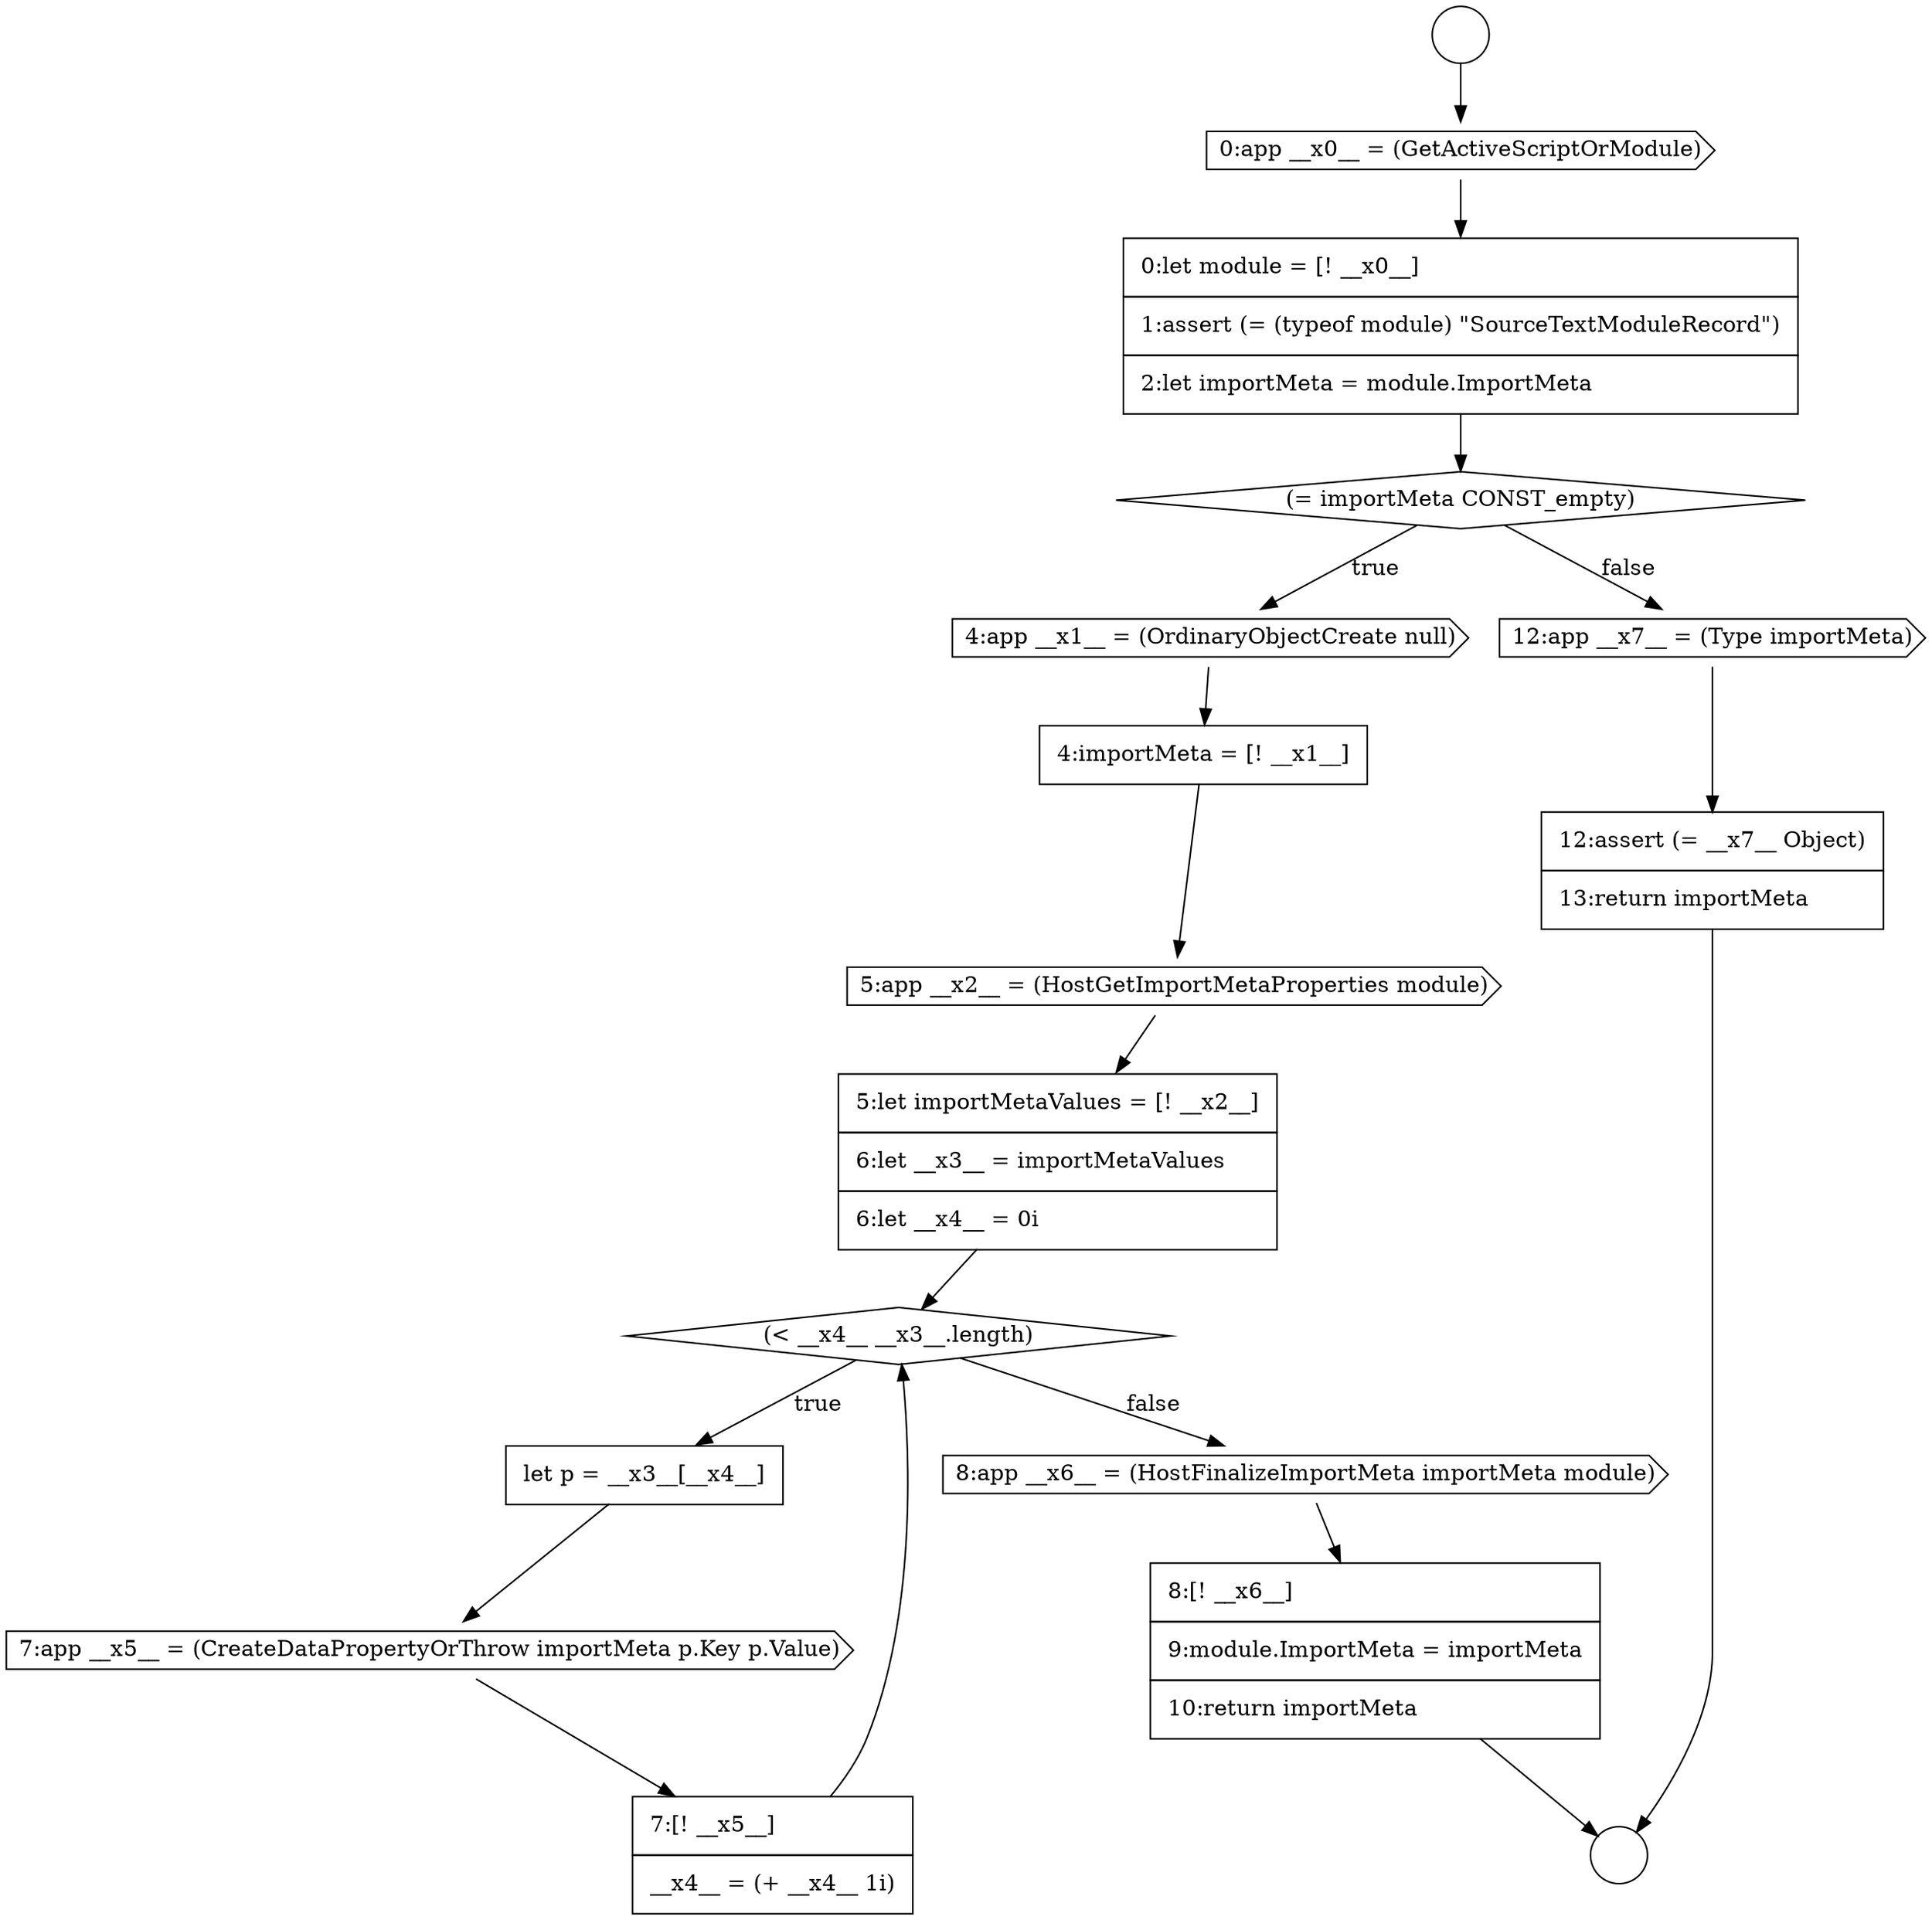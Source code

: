 digraph {
  node0 [shape=circle label=" " color="black" fillcolor="white" style=filled]
  node5 [shape=cds, label=<<font color="black">4:app __x1__ = (OrdinaryObjectCreate null)</font>> color="black" fillcolor="white" style=filled]
  node10 [shape=none, margin=0, label=<<font color="black">
    <table border="0" cellborder="1" cellspacing="0" cellpadding="10">
      <tr><td align="left">let p = __x3__[__x4__]</td></tr>
    </table>
  </font>> color="black" fillcolor="white" style=filled]
  node14 [shape=none, margin=0, label=<<font color="black">
    <table border="0" cellborder="1" cellspacing="0" cellpadding="10">
      <tr><td align="left">8:[! __x6__]</td></tr>
      <tr><td align="left">9:module.ImportMeta = importMeta</td></tr>
      <tr><td align="left">10:return importMeta</td></tr>
    </table>
  </font>> color="black" fillcolor="white" style=filled]
  node1 [shape=circle label=" " color="black" fillcolor="white" style=filled]
  node6 [shape=none, margin=0, label=<<font color="black">
    <table border="0" cellborder="1" cellspacing="0" cellpadding="10">
      <tr><td align="left">4:importMeta = [! __x1__]</td></tr>
    </table>
  </font>> color="black" fillcolor="white" style=filled]
  node9 [shape=diamond, label=<<font color="black">(&lt; __x4__ __x3__.length)</font>> color="black" fillcolor="white" style=filled]
  node13 [shape=cds, label=<<font color="black">8:app __x6__ = (HostFinalizeImportMeta importMeta module)</font>> color="black" fillcolor="white" style=filled]
  node2 [shape=cds, label=<<font color="black">0:app __x0__ = (GetActiveScriptOrModule)</font>> color="black" fillcolor="white" style=filled]
  node12 [shape=none, margin=0, label=<<font color="black">
    <table border="0" cellborder="1" cellspacing="0" cellpadding="10">
      <tr><td align="left">7:[! __x5__]</td></tr>
      <tr><td align="left">__x4__ = (+ __x4__ 1i)</td></tr>
    </table>
  </font>> color="black" fillcolor="white" style=filled]
  node7 [shape=cds, label=<<font color="black">5:app __x2__ = (HostGetImportMetaProperties module)</font>> color="black" fillcolor="white" style=filled]
  node3 [shape=none, margin=0, label=<<font color="black">
    <table border="0" cellborder="1" cellspacing="0" cellpadding="10">
      <tr><td align="left">0:let module = [! __x0__]</td></tr>
      <tr><td align="left">1:assert (= (typeof module) &quot;SourceTextModuleRecord&quot;)</td></tr>
      <tr><td align="left">2:let importMeta = module.ImportMeta</td></tr>
    </table>
  </font>> color="black" fillcolor="white" style=filled]
  node16 [shape=none, margin=0, label=<<font color="black">
    <table border="0" cellborder="1" cellspacing="0" cellpadding="10">
      <tr><td align="left">12:assert (= __x7__ Object)</td></tr>
      <tr><td align="left">13:return importMeta</td></tr>
    </table>
  </font>> color="black" fillcolor="white" style=filled]
  node11 [shape=cds, label=<<font color="black">7:app __x5__ = (CreateDataPropertyOrThrow importMeta p.Key p.Value)</font>> color="black" fillcolor="white" style=filled]
  node8 [shape=none, margin=0, label=<<font color="black">
    <table border="0" cellborder="1" cellspacing="0" cellpadding="10">
      <tr><td align="left">5:let importMetaValues = [! __x2__]</td></tr>
      <tr><td align="left">6:let __x3__ = importMetaValues</td></tr>
      <tr><td align="left">6:let __x4__ = 0i</td></tr>
    </table>
  </font>> color="black" fillcolor="white" style=filled]
  node4 [shape=diamond, label=<<font color="black">(= importMeta CONST_empty)</font>> color="black" fillcolor="white" style=filled]
  node15 [shape=cds, label=<<font color="black">12:app __x7__ = (Type importMeta)</font>> color="black" fillcolor="white" style=filled]
  node7 -> node8 [ color="black"]
  node13 -> node14 [ color="black"]
  node0 -> node2 [ color="black"]
  node6 -> node7 [ color="black"]
  node10 -> node11 [ color="black"]
  node4 -> node5 [label=<<font color="black">true</font>> color="black"]
  node4 -> node15 [label=<<font color="black">false</font>> color="black"]
  node8 -> node9 [ color="black"]
  node12 -> node9 [ color="black"]
  node14 -> node1 [ color="black"]
  node5 -> node6 [ color="black"]
  node16 -> node1 [ color="black"]
  node3 -> node4 [ color="black"]
  node2 -> node3 [ color="black"]
  node15 -> node16 [ color="black"]
  node11 -> node12 [ color="black"]
  node9 -> node10 [label=<<font color="black">true</font>> color="black"]
  node9 -> node13 [label=<<font color="black">false</font>> color="black"]
}
